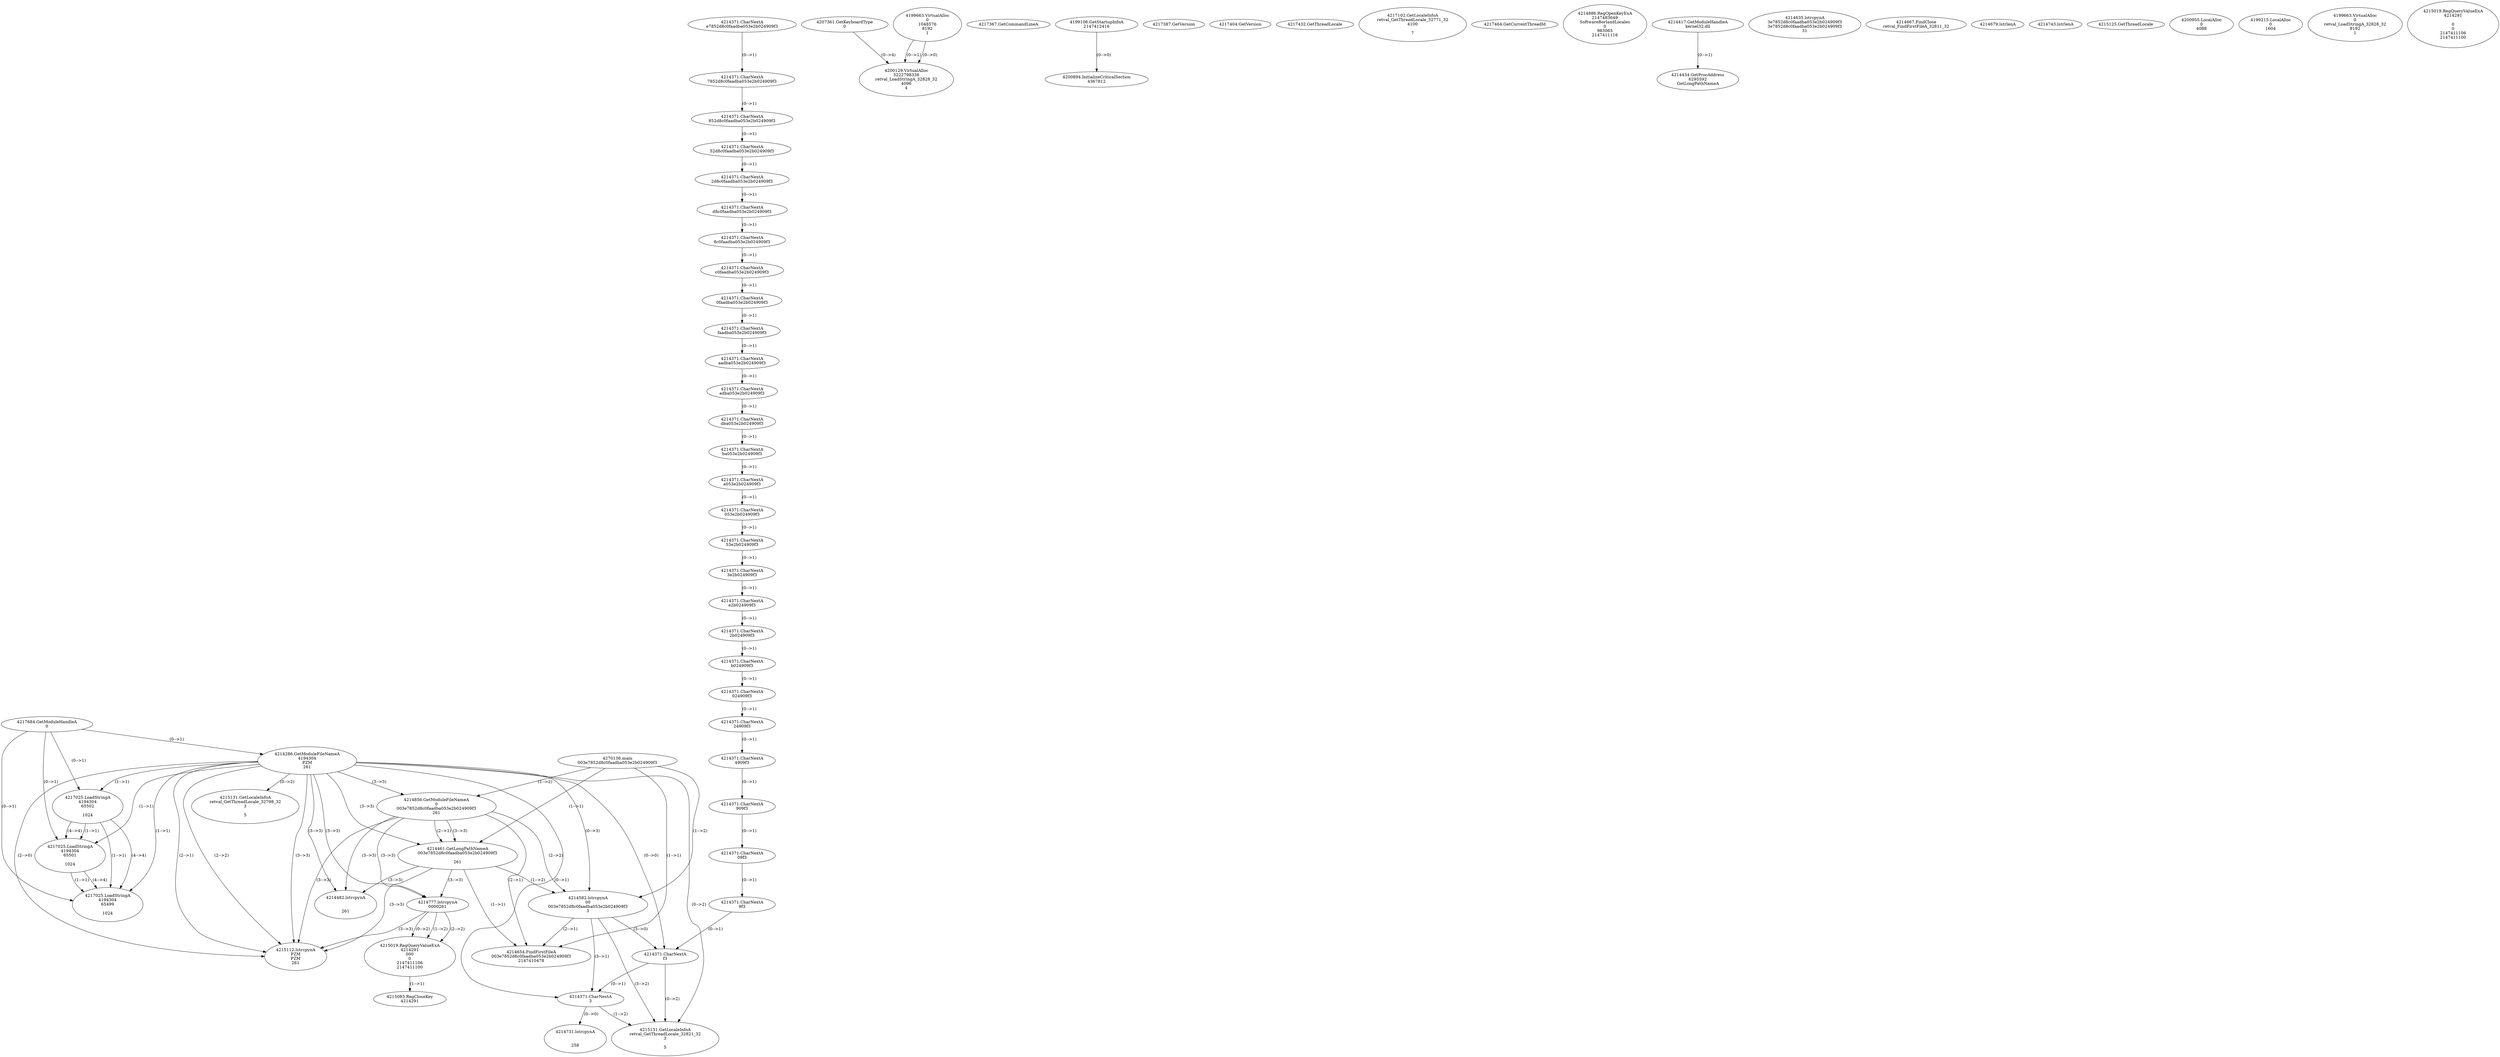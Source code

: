 // Global SCDG with merge call
digraph {
	0 [label="4270136.main
003e7852d8c0faadba053e2b024909f3"]
	1 [label="4217684.GetModuleHandleA
0"]
	2 [label="4207361.GetKeyboardType
0"]
	3 [label="4217367.GetCommandLineA
"]
	4 [label="4199106.GetStartupInfoA
2147412416"]
	5 [label="4217387.GetVersion
"]
	6 [label="4217404.GetVersion
"]
	7 [label="4217432.GetThreadLocale
"]
	8 [label="4217102.GetLocaleInfoA
retval_GetThreadLocale_32771_32
4100

7"]
	9 [label="4217464.GetCurrentThreadId
"]
	10 [label="4214286.GetModuleFileNameA
4194304
PZM
261"]
	1 -> 10 [label="(0-->1)"]
	11 [label="4214856.GetModuleFileNameA
0
003e7852d8c0faadba053e2b024909f3
261"]
	0 -> 11 [label="(1-->2)"]
	10 -> 11 [label="(3-->3)"]
	12 [label="4214886.RegOpenKeyExA
2147483649
Software\Borland\Locales
0
983065
2147411116"]
	13 [label="4214417.GetModuleHandleA
kernel32.dll"]
	14 [label="4214434.GetProcAddress
6295592
GetLongPathNameA"]
	13 -> 14 [label="(0-->1)"]
	15 [label="4214461.GetLongPathNameA
003e7852d8c0faadba053e2b024909f3

261"]
	0 -> 15 [label="(1-->1)"]
	11 -> 15 [label="(2-->1)"]
	10 -> 15 [label="(3-->3)"]
	11 -> 15 [label="(3-->3)"]
	16 [label="4214582.lstrcpynA
00
003e7852d8c0faadba053e2b024909f3
3"]
	0 -> 16 [label="(1-->2)"]
	11 -> 16 [label="(2-->2)"]
	15 -> 16 [label="(1-->2)"]
	10 -> 16 [label="(0-->3)"]
	17 [label="4214371.CharNextA
e7852d8c0faadba053e2b024909f3"]
	18 [label="4214371.CharNextA
7852d8c0faadba053e2b024909f3"]
	17 -> 18 [label="(0-->1)"]
	19 [label="4214371.CharNextA
852d8c0faadba053e2b024909f3"]
	18 -> 19 [label="(0-->1)"]
	20 [label="4214371.CharNextA
52d8c0faadba053e2b024909f3"]
	19 -> 20 [label="(0-->1)"]
	21 [label="4214371.CharNextA
2d8c0faadba053e2b024909f3"]
	20 -> 21 [label="(0-->1)"]
	22 [label="4214371.CharNextA
d8c0faadba053e2b024909f3"]
	21 -> 22 [label="(0-->1)"]
	23 [label="4214371.CharNextA
8c0faadba053e2b024909f3"]
	22 -> 23 [label="(0-->1)"]
	24 [label="4214371.CharNextA
c0faadba053e2b024909f3"]
	23 -> 24 [label="(0-->1)"]
	25 [label="4214371.CharNextA
0faadba053e2b024909f3"]
	24 -> 25 [label="(0-->1)"]
	26 [label="4214371.CharNextA
faadba053e2b024909f3"]
	25 -> 26 [label="(0-->1)"]
	27 [label="4214371.CharNextA
aadba053e2b024909f3"]
	26 -> 27 [label="(0-->1)"]
	28 [label="4214371.CharNextA
adba053e2b024909f3"]
	27 -> 28 [label="(0-->1)"]
	29 [label="4214371.CharNextA
dba053e2b024909f3"]
	28 -> 29 [label="(0-->1)"]
	30 [label="4214371.CharNextA
ba053e2b024909f3"]
	29 -> 30 [label="(0-->1)"]
	31 [label="4214371.CharNextA
a053e2b024909f3"]
	30 -> 31 [label="(0-->1)"]
	32 [label="4214371.CharNextA
053e2b024909f3"]
	31 -> 32 [label="(0-->1)"]
	33 [label="4214371.CharNextA
53e2b024909f3"]
	32 -> 33 [label="(0-->1)"]
	34 [label="4214371.CharNextA
3e2b024909f3"]
	33 -> 34 [label="(0-->1)"]
	35 [label="4214371.CharNextA
e2b024909f3"]
	34 -> 35 [label="(0-->1)"]
	36 [label="4214371.CharNextA
2b024909f3"]
	35 -> 36 [label="(0-->1)"]
	37 [label="4214371.CharNextA
b024909f3"]
	36 -> 37 [label="(0-->1)"]
	38 [label="4214371.CharNextA
024909f3"]
	37 -> 38 [label="(0-->1)"]
	39 [label="4214371.CharNextA
24909f3"]
	38 -> 39 [label="(0-->1)"]
	40 [label="4214371.CharNextA
4909f3"]
	39 -> 40 [label="(0-->1)"]
	41 [label="4214371.CharNextA
909f3"]
	40 -> 41 [label="(0-->1)"]
	42 [label="4214371.CharNextA
09f3"]
	41 -> 42 [label="(0-->1)"]
	43 [label="4214371.CharNextA
9f3"]
	42 -> 43 [label="(0-->1)"]
	44 [label="4214371.CharNextA
f3"]
	43 -> 44 [label="(0-->1)"]
	10 -> 44 [label="(0-->0)"]
	16 -> 44 [label="(3-->0)"]
	45 [label="4214371.CharNextA
3"]
	10 -> 45 [label="(0-->1)"]
	16 -> 45 [label="(3-->1)"]
	44 -> 45 [label="(0-->1)"]
	46 [label="4214635.lstrcpynA
3e7852d8c0faadba053e2b024909f3
3e7852d8c0faadba053e2b024909f3
31"]
	47 [label="4214654.FindFirstFileA
003e7852d8c0faadba053e2b024909f3
2147410478"]
	0 -> 47 [label="(1-->1)"]
	11 -> 47 [label="(2-->1)"]
	15 -> 47 [label="(1-->1)"]
	16 -> 47 [label="(2-->1)"]
	48 [label="4214667.FindClose
retval_FindFirstFileA_32811_32"]
	49 [label="4214679.lstrlenA
"]
	50 [label="4214731.lstrcpynA


258"]
	45 -> 50 [label="(0-->0)"]
	51 [label="4214743.lstrlenA
"]
	52 [label="4214777.lstrcpynA
00\
00\
261"]
	10 -> 52 [label="(3-->3)"]
	11 -> 52 [label="(3-->3)"]
	15 -> 52 [label="(3-->3)"]
	53 [label="4215019.RegQueryValueExA
4214291
00\
0
0
2147411106
2147411100"]
	52 -> 53 [label="(1-->2)"]
	52 -> 53 [label="(2-->2)"]
	52 -> 53 [label="(0-->2)"]
	54 [label="4215083.RegCloseKey
4214291"]
	53 -> 54 [label="(1-->1)"]
	55 [label="4215112.lstrcpynA
PZM
PZM
261"]
	10 -> 55 [label="(2-->1)"]
	10 -> 55 [label="(2-->2)"]
	10 -> 55 [label="(3-->3)"]
	11 -> 55 [label="(3-->3)"]
	15 -> 55 [label="(3-->3)"]
	52 -> 55 [label="(3-->3)"]
	10 -> 55 [label="(2-->0)"]
	56 [label="4215125.GetThreadLocale
"]
	57 [label="4215131.GetLocaleInfoA
retval_GetThreadLocale_32821_32
3

5"]
	10 -> 57 [label="(0-->2)"]
	16 -> 57 [label="(3-->2)"]
	44 -> 57 [label="(0-->2)"]
	45 -> 57 [label="(1-->2)"]
	58 [label="4217025.LoadStringA
4194304
65502

1024"]
	1 -> 58 [label="(0-->1)"]
	10 -> 58 [label="(1-->1)"]
	59 [label="4217025.LoadStringA
4194304
65501

1024"]
	1 -> 59 [label="(0-->1)"]
	10 -> 59 [label="(1-->1)"]
	58 -> 59 [label="(1-->1)"]
	58 -> 59 [label="(4-->4)"]
	60 [label="4217025.LoadStringA
4194304
65499

1024"]
	1 -> 60 [label="(0-->1)"]
	10 -> 60 [label="(1-->1)"]
	58 -> 60 [label="(1-->1)"]
	59 -> 60 [label="(1-->1)"]
	58 -> 60 [label="(4-->4)"]
	59 -> 60 [label="(4-->4)"]
	61 [label="4200894.InitializeCriticalSection
4367812"]
	4 -> 61 [label="(0-->0)"]
	62 [label="4200955.LocalAlloc
0
4088"]
	63 [label="4199663.VirtualAlloc
0
1048576
8192
1"]
	64 [label="4199215.LocalAlloc
0
1604"]
	65 [label="4200129.VirtualAlloc
3222798336
retval_LoadStringA_32828_32
4096
4"]
	63 -> 65 [label="(0-->1)"]
	2 -> 65 [label="(0-->4)"]
	63 -> 65 [label="(0-->0)"]
	66 [label="4199663.VirtualAlloc
0
retval_LoadStringA_32828_32
8192
1"]
	67 [label="4214482.lstrcpynA


261"]
	10 -> 67 [label="(3-->3)"]
	11 -> 67 [label="(3-->3)"]
	15 -> 67 [label="(3-->3)"]
	68 [label="4215019.RegQueryValueExA
4214291

0
0
2147411106
2147411100"]
	69 [label="4215131.GetLocaleInfoA
retval_GetThreadLocale_32798_32
3

5"]
	10 -> 69 [label="(0-->2)"]
}
